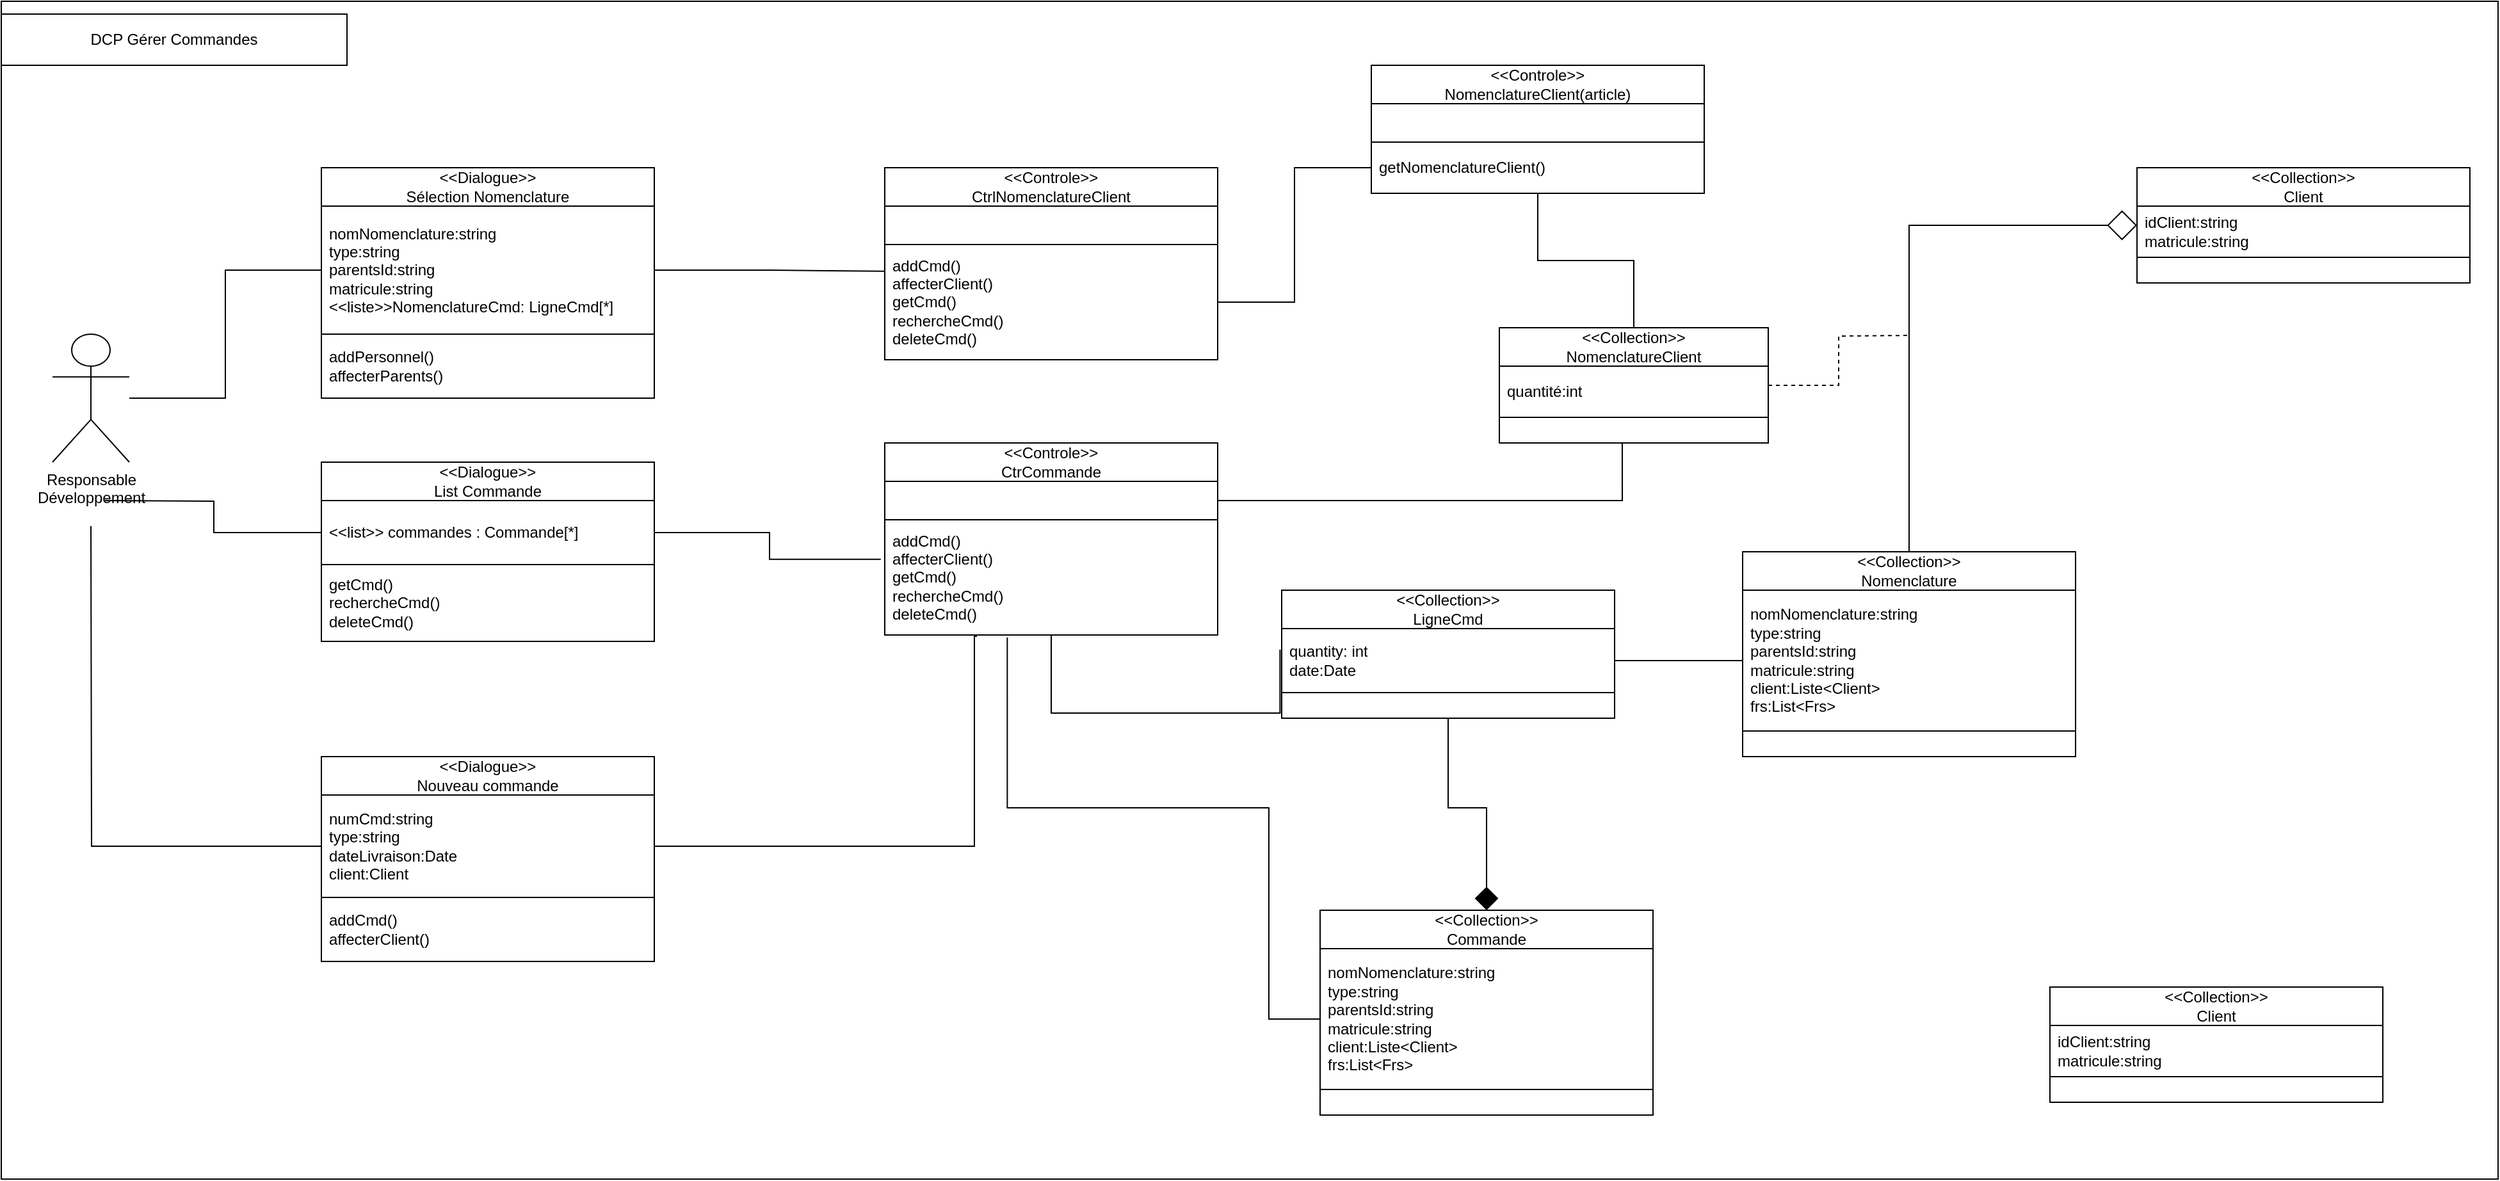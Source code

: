 <mxfile version="21.3.7" type="gitlab">
  <diagram name="Page-1" id="AcUbQvHw5QFJXDGcqYBx">
    <mxGraphModel dx="1983" dy="1119" grid="1" gridSize="10" guides="1" tooltips="1" connect="1" arrows="1" fold="1" page="1" pageScale="1" pageWidth="827" pageHeight="1169" math="0" shadow="0">
      <root>
        <mxCell id="0" />
        <mxCell id="1" parent="0" />
        <mxCell id="ppdD3s4YUbJsHrjWM72H-1" value="" style="rounded=0;whiteSpace=wrap;html=1;strokeColor=default;strokeWidth=1;" vertex="1" parent="1">
          <mxGeometry x="140" y="152.02" width="1360" height="567.98" as="geometry" />
        </mxCell>
        <mxCell id="ppdD3s4YUbJsHrjWM72H-2" style="edgeStyle=orthogonalEdgeStyle;rounded=0;orthogonalLoop=1;jettySize=auto;html=1;entryX=0;entryY=0.5;entryDx=0;entryDy=0;endArrow=none;endFill=0;" edge="1" parent="1" source="ppdD3s4YUbJsHrjWM72H-3" target="ppdD3s4YUbJsHrjWM72H-6">
          <mxGeometry relative="1" as="geometry" />
        </mxCell>
        <mxCell id="ppdD3s4YUbJsHrjWM72H-3" value="Responsable RH" style="shape=umlActor;verticalLabelPosition=bottom;verticalAlign=top;html=1;outlineConnect=0;" vertex="1" parent="1">
          <mxGeometry x="180" y="400" width="60" height="100" as="geometry" />
        </mxCell>
        <mxCell id="ppdD3s4YUbJsHrjWM72H-4" value="DCP Gérer personnel" style="rounded=0;whiteSpace=wrap;html=1;" vertex="1" parent="1">
          <mxGeometry x="140" y="152.02" width="270" height="40" as="geometry" />
        </mxCell>
        <mxCell id="ppdD3s4YUbJsHrjWM72H-5" value="&amp;lt;&amp;lt;Dialogue&amp;gt;&amp;gt;&lt;br&gt;Nouveau personnel" style="swimlane;fontStyle=0;childLayout=stackLayout;horizontal=1;startSize=30;horizontalStack=0;resizeParent=1;resizeParentMax=0;resizeLast=0;collapsible=1;marginBottom=0;whiteSpace=wrap;html=1;strokeColor=default;" vertex="1" parent="1">
          <mxGeometry x="390" y="270" width="260" height="180" as="geometry" />
        </mxCell>
        <mxCell id="ppdD3s4YUbJsHrjWM72H-6" value="nomPrenom:string&lt;br&gt;adresse:string&lt;br&gt;rib:string&lt;br&gt;poste:string&lt;br&gt;poste:string&lt;br&gt;matricule:string" style="text;strokeColor=none;fillColor=none;align=left;verticalAlign=middle;spacingLeft=4;spacingRight=4;overflow=hidden;points=[[0,0.5],[1,0.5]];portConstraint=eastwest;rotatable=0;whiteSpace=wrap;html=1;" vertex="1" parent="ppdD3s4YUbJsHrjWM72H-5">
          <mxGeometry y="30" width="260" height="100" as="geometry" />
        </mxCell>
        <mxCell id="ppdD3s4YUbJsHrjWM72H-7" value="Item 3" style="text;strokeColor=default;fillColor=none;align=left;verticalAlign=middle;spacingLeft=4;spacingRight=4;overflow=hidden;points=[[0,0.5],[1,0.5]];portConstraint=eastwest;rotatable=0;whiteSpace=wrap;html=1;" vertex="1" parent="ppdD3s4YUbJsHrjWM72H-5">
          <mxGeometry y="130" width="260" height="50" as="geometry" />
        </mxCell>
        <mxCell id="ppdD3s4YUbJsHrjWM72H-8" value="&amp;lt;&amp;lt;Dialogue&amp;gt;&amp;gt;&lt;br&gt;Liste personnel" style="swimlane;fontStyle=0;childLayout=stackLayout;horizontal=1;startSize=30;horizontalStack=0;resizeParent=1;resizeParentMax=0;resizeLast=0;collapsible=1;marginBottom=0;whiteSpace=wrap;html=1;strokeColor=default;" vertex="1" parent="1">
          <mxGeometry x="390" y="510" width="260" height="160" as="geometry" />
        </mxCell>
        <mxCell id="ppdD3s4YUbJsHrjWM72H-9" value="&amp;lt;&amp;lt;list&amp;gt;&amp;gt; personnels : Personnel[*]" style="text;strokeColor=none;fillColor=none;align=left;verticalAlign=middle;spacingLeft=4;spacingRight=4;overflow=hidden;points=[[0,0.5],[1,0.5]];portConstraint=eastwest;rotatable=0;whiteSpace=wrap;html=1;" vertex="1" parent="ppdD3s4YUbJsHrjWM72H-8">
          <mxGeometry y="30" width="260" height="50" as="geometry" />
        </mxCell>
        <mxCell id="ppdD3s4YUbJsHrjWM72H-10" value="getPersonnels()&lt;br&gt;recherchePersonnel()&lt;br&gt;updatePersonnel()&lt;br&gt;deletePersonnel()" style="text;strokeColor=default;fillColor=none;align=left;verticalAlign=middle;spacingLeft=4;spacingRight=4;overflow=hidden;points=[[0,0.5],[1,0.5]];portConstraint=eastwest;rotatable=0;whiteSpace=wrap;html=1;" vertex="1" parent="ppdD3s4YUbJsHrjWM72H-8">
          <mxGeometry y="80" width="260" height="80" as="geometry" />
        </mxCell>
        <mxCell id="ppdD3s4YUbJsHrjWM72H-11" value="&amp;lt;&amp;lt;Controle&amp;gt;&amp;gt;&lt;br&gt;CtrPersonnel" style="swimlane;fontStyle=0;childLayout=stackLayout;horizontal=1;startSize=30;horizontalStack=0;resizeParent=1;resizeParentMax=0;resizeLast=0;collapsible=1;marginBottom=0;whiteSpace=wrap;html=1;strokeColor=default;" vertex="1" parent="1">
          <mxGeometry x="810" y="340" width="260" height="150" as="geometry" />
        </mxCell>
        <mxCell id="ppdD3s4YUbJsHrjWM72H-12" value="&amp;nbsp;" style="text;strokeColor=none;fillColor=none;align=left;verticalAlign=middle;spacingLeft=4;spacingRight=4;overflow=hidden;points=[[0,0.5],[1,0.5]];portConstraint=eastwest;rotatable=0;whiteSpace=wrap;html=1;" vertex="1" parent="ppdD3s4YUbJsHrjWM72H-11">
          <mxGeometry y="30" width="260" height="30" as="geometry" />
        </mxCell>
        <mxCell id="ppdD3s4YUbJsHrjWM72H-13" value="getAll()&lt;br&gt;getPersonnelById()&lt;br&gt;createPersonnel()&lt;br&gt;updatePersonnel()&lt;br&gt;deletePersonnel()" style="text;strokeColor=default;fillColor=none;align=left;verticalAlign=middle;spacingLeft=4;spacingRight=4;overflow=hidden;points=[[0,0.5],[1,0.5]];portConstraint=eastwest;rotatable=0;whiteSpace=wrap;html=1;" vertex="1" parent="ppdD3s4YUbJsHrjWM72H-11">
          <mxGeometry y="60" width="260" height="90" as="geometry" />
        </mxCell>
        <mxCell id="ppdD3s4YUbJsHrjWM72H-14" value="&amp;lt;&amp;lt;Entité&amp;gt;&amp;gt;&lt;br&gt;Personnel" style="swimlane;fontStyle=0;childLayout=stackLayout;horizontal=1;startSize=30;horizontalStack=0;resizeParent=1;resizeParentMax=0;resizeLast=0;collapsible=1;marginBottom=0;whiteSpace=wrap;html=1;strokeColor=default;" vertex="1" parent="1">
          <mxGeometry x="1180" y="300" width="260" height="160" as="geometry" />
        </mxCell>
        <mxCell id="ppdD3s4YUbJsHrjWM72H-15" value="nomPrenom:string&lt;br style=&quot;border-color: var(--border-color);&quot;&gt;adresse:string&lt;br style=&quot;border-color: var(--border-color);&quot;&gt;rib:string&lt;br style=&quot;border-color: var(--border-color);&quot;&gt;poste:string&lt;br style=&quot;border-color: var(--border-color);&quot;&gt;poste:string&lt;br style=&quot;border-color: var(--border-color);&quot;&gt;matricule:string" style="text;strokeColor=none;fillColor=none;align=left;verticalAlign=middle;spacingLeft=4;spacingRight=4;overflow=hidden;points=[[0,0.5],[1,0.5]];portConstraint=eastwest;rotatable=0;whiteSpace=wrap;html=1;" vertex="1" parent="ppdD3s4YUbJsHrjWM72H-14">
          <mxGeometry y="30" width="260" height="110" as="geometry" />
        </mxCell>
        <mxCell id="ppdD3s4YUbJsHrjWM72H-16" value="&amp;nbsp;" style="text;strokeColor=default;fillColor=none;align=left;verticalAlign=middle;spacingLeft=4;spacingRight=4;overflow=hidden;points=[[0,0.5],[1,0.5]];portConstraint=eastwest;rotatable=0;whiteSpace=wrap;html=1;" vertex="1" parent="ppdD3s4YUbJsHrjWM72H-14">
          <mxGeometry y="140" width="260" height="20" as="geometry" />
        </mxCell>
        <mxCell id="ppdD3s4YUbJsHrjWM72H-17" style="edgeStyle=orthogonalEdgeStyle;rounded=0;orthogonalLoop=1;jettySize=auto;html=1;endArrow=none;endFill=0;" edge="1" parent="1" target="ppdD3s4YUbJsHrjWM72H-9">
          <mxGeometry relative="1" as="geometry">
            <mxPoint x="220" y="520" as="sourcePoint" />
            <mxPoint x="400" y="345" as="targetPoint" />
          </mxGeometry>
        </mxCell>
        <mxCell id="ppdD3s4YUbJsHrjWM72H-18" style="edgeStyle=orthogonalEdgeStyle;rounded=0;orthogonalLoop=1;jettySize=auto;html=1;endArrow=none;endFill=0;" edge="1" parent="1" source="ppdD3s4YUbJsHrjWM72H-6" target="ppdD3s4YUbJsHrjWM72H-12">
          <mxGeometry relative="1" as="geometry" />
        </mxCell>
        <mxCell id="ppdD3s4YUbJsHrjWM72H-19" style="edgeStyle=orthogonalEdgeStyle;rounded=0;orthogonalLoop=1;jettySize=auto;html=1;endArrow=none;endFill=0;" edge="1" parent="1" source="ppdD3s4YUbJsHrjWM72H-12" target="ppdD3s4YUbJsHrjWM72H-15">
          <mxGeometry relative="1" as="geometry" />
        </mxCell>
        <mxCell id="ppdD3s4YUbJsHrjWM72H-20" style="edgeStyle=orthogonalEdgeStyle;rounded=0;orthogonalLoop=1;jettySize=auto;html=1;exitX=1;exitY=0.5;exitDx=0;exitDy=0;entryX=0.499;entryY=1.003;entryDx=0;entryDy=0;entryPerimeter=0;endArrow=none;endFill=0;" edge="1" parent="1" source="ppdD3s4YUbJsHrjWM72H-9" target="ppdD3s4YUbJsHrjWM72H-13">
          <mxGeometry relative="1" as="geometry" />
        </mxCell>
        <mxCell id="ppdD3s4YUbJsHrjWM72H-21" value="" style="rounded=0;whiteSpace=wrap;html=1;strokeColor=default;strokeWidth=1;" vertex="1" parent="1">
          <mxGeometry x="140" y="152.02" width="1360" height="567.98" as="geometry" />
        </mxCell>
        <mxCell id="ppdD3s4YUbJsHrjWM72H-22" style="edgeStyle=orthogonalEdgeStyle;rounded=0;orthogonalLoop=1;jettySize=auto;html=1;entryX=0;entryY=0.5;entryDx=0;entryDy=0;endArrow=none;endFill=0;" edge="1" parent="1" source="ppdD3s4YUbJsHrjWM72H-23" target="ppdD3s4YUbJsHrjWM72H-26">
          <mxGeometry relative="1" as="geometry" />
        </mxCell>
        <mxCell id="ppdD3s4YUbJsHrjWM72H-23" value="Responsable RH" style="shape=umlActor;verticalLabelPosition=bottom;verticalAlign=top;html=1;outlineConnect=0;" vertex="1" parent="1">
          <mxGeometry x="180" y="400" width="60" height="100" as="geometry" />
        </mxCell>
        <mxCell id="ppdD3s4YUbJsHrjWM72H-24" value="DCP Gérer personnel" style="rounded=0;whiteSpace=wrap;html=1;" vertex="1" parent="1">
          <mxGeometry x="140" y="152.02" width="270" height="40" as="geometry" />
        </mxCell>
        <mxCell id="ppdD3s4YUbJsHrjWM72H-25" value="&amp;lt;&amp;lt;Dialogue&amp;gt;&amp;gt;&lt;br&gt;Nouveau personnel" style="swimlane;fontStyle=0;childLayout=stackLayout;horizontal=1;startSize=30;horizontalStack=0;resizeParent=1;resizeParentMax=0;resizeLast=0;collapsible=1;marginBottom=0;whiteSpace=wrap;html=1;strokeColor=default;" vertex="1" parent="1">
          <mxGeometry x="390" y="270" width="260" height="180" as="geometry" />
        </mxCell>
        <mxCell id="ppdD3s4YUbJsHrjWM72H-26" value="nomPrenom:string&lt;br&gt;adresse:string&lt;br&gt;rib:string&lt;br&gt;poste:string&lt;br&gt;poste:string&lt;br&gt;matricule:string" style="text;strokeColor=none;fillColor=none;align=left;verticalAlign=middle;spacingLeft=4;spacingRight=4;overflow=hidden;points=[[0,0.5],[1,0.5]];portConstraint=eastwest;rotatable=0;whiteSpace=wrap;html=1;" vertex="1" parent="ppdD3s4YUbJsHrjWM72H-25">
          <mxGeometry y="30" width="260" height="100" as="geometry" />
        </mxCell>
        <mxCell id="ppdD3s4YUbJsHrjWM72H-27" value="Item 3" style="text;strokeColor=default;fillColor=none;align=left;verticalAlign=middle;spacingLeft=4;spacingRight=4;overflow=hidden;points=[[0,0.5],[1,0.5]];portConstraint=eastwest;rotatable=0;whiteSpace=wrap;html=1;" vertex="1" parent="ppdD3s4YUbJsHrjWM72H-25">
          <mxGeometry y="130" width="260" height="50" as="geometry" />
        </mxCell>
        <mxCell id="ppdD3s4YUbJsHrjWM72H-28" value="&amp;lt;&amp;lt;Dialogue&amp;gt;&amp;gt;&lt;br&gt;Liste personnel" style="swimlane;fontStyle=0;childLayout=stackLayout;horizontal=1;startSize=30;horizontalStack=0;resizeParent=1;resizeParentMax=0;resizeLast=0;collapsible=1;marginBottom=0;whiteSpace=wrap;html=1;strokeColor=default;" vertex="1" parent="1">
          <mxGeometry x="390" y="510" width="260" height="160" as="geometry" />
        </mxCell>
        <mxCell id="ppdD3s4YUbJsHrjWM72H-29" value="&amp;lt;&amp;lt;list&amp;gt;&amp;gt; personnels : Personnel[*]" style="text;strokeColor=none;fillColor=none;align=left;verticalAlign=middle;spacingLeft=4;spacingRight=4;overflow=hidden;points=[[0,0.5],[1,0.5]];portConstraint=eastwest;rotatable=0;whiteSpace=wrap;html=1;" vertex="1" parent="ppdD3s4YUbJsHrjWM72H-28">
          <mxGeometry y="30" width="260" height="50" as="geometry" />
        </mxCell>
        <mxCell id="ppdD3s4YUbJsHrjWM72H-30" value="getPersonnels()&lt;br&gt;recherchePersonnel()&lt;br&gt;updatePersonnel()&lt;br&gt;deletePersonnel()" style="text;strokeColor=default;fillColor=none;align=left;verticalAlign=middle;spacingLeft=4;spacingRight=4;overflow=hidden;points=[[0,0.5],[1,0.5]];portConstraint=eastwest;rotatable=0;whiteSpace=wrap;html=1;" vertex="1" parent="ppdD3s4YUbJsHrjWM72H-28">
          <mxGeometry y="80" width="260" height="80" as="geometry" />
        </mxCell>
        <mxCell id="ppdD3s4YUbJsHrjWM72H-31" value="&amp;lt;&amp;lt;Controle&amp;gt;&amp;gt;&lt;br&gt;CtrPersonnel" style="swimlane;fontStyle=0;childLayout=stackLayout;horizontal=1;startSize=30;horizontalStack=0;resizeParent=1;resizeParentMax=0;resizeLast=0;collapsible=1;marginBottom=0;whiteSpace=wrap;html=1;strokeColor=default;" vertex="1" parent="1">
          <mxGeometry x="810" y="340" width="260" height="150" as="geometry" />
        </mxCell>
        <mxCell id="ppdD3s4YUbJsHrjWM72H-32" value="&amp;nbsp;" style="text;strokeColor=none;fillColor=none;align=left;verticalAlign=middle;spacingLeft=4;spacingRight=4;overflow=hidden;points=[[0,0.5],[1,0.5]];portConstraint=eastwest;rotatable=0;whiteSpace=wrap;html=1;" vertex="1" parent="ppdD3s4YUbJsHrjWM72H-31">
          <mxGeometry y="30" width="260" height="30" as="geometry" />
        </mxCell>
        <mxCell id="ppdD3s4YUbJsHrjWM72H-33" value="getAll()&lt;br&gt;getPersonnelById()&lt;br&gt;createPersonnel()&lt;br&gt;updatePersonnel()&lt;br&gt;deletePersonnel()" style="text;strokeColor=default;fillColor=none;align=left;verticalAlign=middle;spacingLeft=4;spacingRight=4;overflow=hidden;points=[[0,0.5],[1,0.5]];portConstraint=eastwest;rotatable=0;whiteSpace=wrap;html=1;" vertex="1" parent="ppdD3s4YUbJsHrjWM72H-31">
          <mxGeometry y="60" width="260" height="90" as="geometry" />
        </mxCell>
        <mxCell id="ppdD3s4YUbJsHrjWM72H-34" value="&amp;lt;&amp;lt;Collection&amp;gt;&amp;gt;&lt;br&gt;Personnel" style="swimlane;fontStyle=0;childLayout=stackLayout;horizontal=1;startSize=30;horizontalStack=0;resizeParent=1;resizeParentMax=0;resizeLast=0;collapsible=1;marginBottom=0;whiteSpace=wrap;html=1;strokeColor=default;" vertex="1" parent="1">
          <mxGeometry x="1180" y="300" width="260" height="160" as="geometry" />
        </mxCell>
        <mxCell id="ppdD3s4YUbJsHrjWM72H-35" value="nomPrenom:string&lt;br style=&quot;border-color: var(--border-color);&quot;&gt;adresse:string&lt;br style=&quot;border-color: var(--border-color);&quot;&gt;rib:string&lt;br style=&quot;border-color: var(--border-color);&quot;&gt;poste:string&lt;br style=&quot;border-color: var(--border-color);&quot;&gt;poste:string&lt;br style=&quot;border-color: var(--border-color);&quot;&gt;matricule:string" style="text;strokeColor=none;fillColor=none;align=left;verticalAlign=middle;spacingLeft=4;spacingRight=4;overflow=hidden;points=[[0,0.5],[1,0.5]];portConstraint=eastwest;rotatable=0;whiteSpace=wrap;html=1;" vertex="1" parent="ppdD3s4YUbJsHrjWM72H-34">
          <mxGeometry y="30" width="260" height="110" as="geometry" />
        </mxCell>
        <mxCell id="ppdD3s4YUbJsHrjWM72H-36" value="&amp;nbsp;" style="text;strokeColor=default;fillColor=none;align=left;verticalAlign=middle;spacingLeft=4;spacingRight=4;overflow=hidden;points=[[0,0.5],[1,0.5]];portConstraint=eastwest;rotatable=0;whiteSpace=wrap;html=1;" vertex="1" parent="ppdD3s4YUbJsHrjWM72H-34">
          <mxGeometry y="140" width="260" height="20" as="geometry" />
        </mxCell>
        <mxCell id="ppdD3s4YUbJsHrjWM72H-37" style="edgeStyle=orthogonalEdgeStyle;rounded=0;orthogonalLoop=1;jettySize=auto;html=1;endArrow=none;endFill=0;" edge="1" parent="1" target="ppdD3s4YUbJsHrjWM72H-29">
          <mxGeometry relative="1" as="geometry">
            <mxPoint x="220" y="520" as="sourcePoint" />
            <mxPoint x="400" y="345" as="targetPoint" />
          </mxGeometry>
        </mxCell>
        <mxCell id="ppdD3s4YUbJsHrjWM72H-38" style="edgeStyle=orthogonalEdgeStyle;rounded=0;orthogonalLoop=1;jettySize=auto;html=1;endArrow=none;endFill=0;" edge="1" parent="1" source="ppdD3s4YUbJsHrjWM72H-26" target="ppdD3s4YUbJsHrjWM72H-32">
          <mxGeometry relative="1" as="geometry" />
        </mxCell>
        <mxCell id="ppdD3s4YUbJsHrjWM72H-39" style="edgeStyle=orthogonalEdgeStyle;rounded=0;orthogonalLoop=1;jettySize=auto;html=1;endArrow=none;endFill=0;" edge="1" parent="1" source="ppdD3s4YUbJsHrjWM72H-32" target="ppdD3s4YUbJsHrjWM72H-35">
          <mxGeometry relative="1" as="geometry" />
        </mxCell>
        <mxCell id="ppdD3s4YUbJsHrjWM72H-40" style="edgeStyle=orthogonalEdgeStyle;rounded=0;orthogonalLoop=1;jettySize=auto;html=1;exitX=1;exitY=0.5;exitDx=0;exitDy=0;entryX=0.499;entryY=1.003;entryDx=0;entryDy=0;entryPerimeter=0;endArrow=none;endFill=0;" edge="1" parent="1" source="ppdD3s4YUbJsHrjWM72H-29" target="ppdD3s4YUbJsHrjWM72H-33">
          <mxGeometry relative="1" as="geometry" />
        </mxCell>
        <mxCell id="ppdD3s4YUbJsHrjWM72H-41" value="" style="rounded=0;whiteSpace=wrap;html=1;strokeColor=default;strokeWidth=1;" vertex="1" parent="1">
          <mxGeometry x="140" y="150" width="1360" height="820" as="geometry" />
        </mxCell>
        <mxCell id="ppdD3s4YUbJsHrjWM72H-42" style="edgeStyle=orthogonalEdgeStyle;rounded=0;orthogonalLoop=1;jettySize=auto;html=1;entryX=0;entryY=0.5;entryDx=0;entryDy=0;endArrow=none;endFill=0;" edge="1" parent="1" source="ppdD3s4YUbJsHrjWM72H-44" target="ppdD3s4YUbJsHrjWM72H-47">
          <mxGeometry relative="1" as="geometry" />
        </mxCell>
        <mxCell id="ppdD3s4YUbJsHrjWM72H-43" style="edgeStyle=orthogonalEdgeStyle;rounded=0;orthogonalLoop=1;jettySize=auto;html=1;endArrow=none;endFill=0;" edge="1" parent="1" target="ppdD3s4YUbJsHrjWM72H-63">
          <mxGeometry relative="1" as="geometry">
            <mxPoint x="210" y="550" as="sourcePoint" />
          </mxGeometry>
        </mxCell>
        <mxCell id="ppdD3s4YUbJsHrjWM72H-44" value="Responsable RH" style="shape=umlActor;verticalLabelPosition=bottom;verticalAlign=top;html=1;outlineConnect=0;" vertex="1" parent="1">
          <mxGeometry x="180" y="400" width="60" height="100" as="geometry" />
        </mxCell>
        <mxCell id="ppdD3s4YUbJsHrjWM72H-45" value="DCP Gérer personnel" style="rounded=0;whiteSpace=wrap;html=1;" vertex="1" parent="1">
          <mxGeometry x="140" y="150.0" width="270" height="40" as="geometry" />
        </mxCell>
        <mxCell id="ppdD3s4YUbJsHrjWM72H-46" value="&amp;lt;&amp;lt;Dialogue&amp;gt;&amp;gt;&lt;br&gt;Nouveau Personnel" style="swimlane;fontStyle=0;childLayout=stackLayout;horizontal=1;startSize=30;horizontalStack=0;resizeParent=1;resizeParentMax=0;resizeLast=0;collapsible=1;marginBottom=0;whiteSpace=wrap;html=1;strokeColor=default;" vertex="1" parent="1">
          <mxGeometry x="390" y="270" width="260" height="180" as="geometry" />
        </mxCell>
        <mxCell id="ppdD3s4YUbJsHrjWM72H-47" value="nomPrenom:string&lt;br&gt;adresse:string&lt;br&gt;rib:string&lt;br&gt;poste:string&lt;br&gt;poste:string&lt;br&gt;matricule:string" style="text;strokeColor=none;fillColor=none;align=left;verticalAlign=middle;spacingLeft=4;spacingRight=4;overflow=hidden;points=[[0,0.5],[1,0.5]];portConstraint=eastwest;rotatable=0;whiteSpace=wrap;html=1;" vertex="1" parent="ppdD3s4YUbJsHrjWM72H-46">
          <mxGeometry y="30" width="260" height="100" as="geometry" />
        </mxCell>
        <mxCell id="ppdD3s4YUbJsHrjWM72H-48" value="addPersonnel()" style="text;strokeColor=default;fillColor=none;align=left;verticalAlign=middle;spacingLeft=4;spacingRight=4;overflow=hidden;points=[[0,0.5],[1,0.5]];portConstraint=eastwest;rotatable=0;whiteSpace=wrap;html=1;" vertex="1" parent="ppdD3s4YUbJsHrjWM72H-46">
          <mxGeometry y="130" width="260" height="50" as="geometry" />
        </mxCell>
        <mxCell id="ppdD3s4YUbJsHrjWM72H-49" value="&amp;lt;&amp;lt;Dialogue&amp;gt;&amp;gt;&lt;br&gt;Liste personnel en veille" style="swimlane;fontStyle=0;childLayout=stackLayout;horizontal=1;startSize=30;horizontalStack=0;resizeParent=1;resizeParentMax=0;resizeLast=0;collapsible=1;marginBottom=0;whiteSpace=wrap;html=1;strokeColor=default;" vertex="1" parent="1">
          <mxGeometry x="390" y="510" width="260" height="140" as="geometry" />
        </mxCell>
        <mxCell id="ppdD3s4YUbJsHrjWM72H-50" value="&amp;lt;&amp;lt;list&amp;gt;&amp;gt; personnels : Personnel[*]" style="text;strokeColor=none;fillColor=none;align=left;verticalAlign=middle;spacingLeft=4;spacingRight=4;overflow=hidden;points=[[0,0.5],[1,0.5]];portConstraint=eastwest;rotatable=0;whiteSpace=wrap;html=1;" vertex="1" parent="ppdD3s4YUbJsHrjWM72H-49">
          <mxGeometry y="30" width="260" height="50" as="geometry" />
        </mxCell>
        <mxCell id="ppdD3s4YUbJsHrjWM72H-51" value="getPersonnels()&lt;br&gt;recherchePersonnel()&lt;br&gt;deletePersonnel()" style="text;strokeColor=default;fillColor=none;align=left;verticalAlign=middle;spacingLeft=4;spacingRight=4;overflow=hidden;points=[[0,0.5],[1,0.5]];portConstraint=eastwest;rotatable=0;whiteSpace=wrap;html=1;" vertex="1" parent="ppdD3s4YUbJsHrjWM72H-49">
          <mxGeometry y="80" width="260" height="60" as="geometry" />
        </mxCell>
        <mxCell id="ppdD3s4YUbJsHrjWM72H-52" value="&amp;lt;&amp;lt;Controle&amp;gt;&amp;gt;&lt;br&gt;CtrPersonnel" style="swimlane;fontStyle=0;childLayout=stackLayout;horizontal=1;startSize=30;horizontalStack=0;resizeParent=1;resizeParentMax=0;resizeLast=0;collapsible=1;marginBottom=0;whiteSpace=wrap;html=1;strokeColor=default;" vertex="1" parent="1">
          <mxGeometry x="810" y="340" width="260" height="150" as="geometry" />
        </mxCell>
        <mxCell id="ppdD3s4YUbJsHrjWM72H-53" value="&amp;nbsp;" style="text;strokeColor=none;fillColor=none;align=left;verticalAlign=middle;spacingLeft=4;spacingRight=4;overflow=hidden;points=[[0,0.5],[1,0.5]];portConstraint=eastwest;rotatable=0;whiteSpace=wrap;html=1;" vertex="1" parent="ppdD3s4YUbJsHrjWM72H-52">
          <mxGeometry y="30" width="260" height="30" as="geometry" />
        </mxCell>
        <mxCell id="ppdD3s4YUbJsHrjWM72H-54" value="getAll()&lt;br&gt;getPersonnelById()&lt;br&gt;createPersonnel()&lt;br&gt;updatePersonnel()&lt;br&gt;deletePersonnel()" style="text;strokeColor=default;fillColor=none;align=left;verticalAlign=middle;spacingLeft=4;spacingRight=4;overflow=hidden;points=[[0,0.5],[1,0.5]];portConstraint=eastwest;rotatable=0;whiteSpace=wrap;html=1;" vertex="1" parent="ppdD3s4YUbJsHrjWM72H-52">
          <mxGeometry y="60" width="260" height="90" as="geometry" />
        </mxCell>
        <mxCell id="ppdD3s4YUbJsHrjWM72H-55" value="&amp;lt;&amp;lt;Collection&amp;gt;&amp;gt;&lt;br&gt;Personnel" style="swimlane;fontStyle=0;childLayout=stackLayout;horizontal=1;startSize=30;horizontalStack=0;resizeParent=1;resizeParentMax=0;resizeLast=0;collapsible=1;marginBottom=0;whiteSpace=wrap;html=1;strokeColor=default;" vertex="1" parent="1">
          <mxGeometry x="1180" y="300" width="260" height="160" as="geometry" />
        </mxCell>
        <mxCell id="ppdD3s4YUbJsHrjWM72H-56" value="nomPrenom:string&lt;br style=&quot;border-color: var(--border-color);&quot;&gt;adresse:string&lt;br style=&quot;border-color: var(--border-color);&quot;&gt;rib:string&lt;br style=&quot;border-color: var(--border-color);&quot;&gt;poste:string&lt;br style=&quot;border-color: var(--border-color);&quot;&gt;poste:string&lt;br style=&quot;border-color: var(--border-color);&quot;&gt;matricule:string" style="text;strokeColor=none;fillColor=none;align=left;verticalAlign=middle;spacingLeft=4;spacingRight=4;overflow=hidden;points=[[0,0.5],[1,0.5]];portConstraint=eastwest;rotatable=0;whiteSpace=wrap;html=1;" vertex="1" parent="ppdD3s4YUbJsHrjWM72H-55">
          <mxGeometry y="30" width="260" height="110" as="geometry" />
        </mxCell>
        <mxCell id="ppdD3s4YUbJsHrjWM72H-57" value="&amp;nbsp;" style="text;strokeColor=default;fillColor=none;align=left;verticalAlign=middle;spacingLeft=4;spacingRight=4;overflow=hidden;points=[[0,0.5],[1,0.5]];portConstraint=eastwest;rotatable=0;whiteSpace=wrap;html=1;" vertex="1" parent="ppdD3s4YUbJsHrjWM72H-55">
          <mxGeometry y="140" width="260" height="20" as="geometry" />
        </mxCell>
        <mxCell id="ppdD3s4YUbJsHrjWM72H-58" style="edgeStyle=orthogonalEdgeStyle;rounded=0;orthogonalLoop=1;jettySize=auto;html=1;endArrow=none;endFill=0;" edge="1" parent="1" target="ppdD3s4YUbJsHrjWM72H-50">
          <mxGeometry relative="1" as="geometry">
            <mxPoint x="221" y="530" as="sourcePoint" />
            <mxPoint x="400" y="345" as="targetPoint" />
          </mxGeometry>
        </mxCell>
        <mxCell id="ppdD3s4YUbJsHrjWM72H-59" style="edgeStyle=orthogonalEdgeStyle;rounded=0;orthogonalLoop=1;jettySize=auto;html=1;endArrow=none;endFill=0;" edge="1" parent="1" source="ppdD3s4YUbJsHrjWM72H-47" target="ppdD3s4YUbJsHrjWM72H-53">
          <mxGeometry relative="1" as="geometry" />
        </mxCell>
        <mxCell id="ppdD3s4YUbJsHrjWM72H-60" style="edgeStyle=orthogonalEdgeStyle;rounded=0;orthogonalLoop=1;jettySize=auto;html=1;endArrow=none;endFill=0;" edge="1" parent="1" source="ppdD3s4YUbJsHrjWM72H-53" target="ppdD3s4YUbJsHrjWM72H-56">
          <mxGeometry relative="1" as="geometry" />
        </mxCell>
        <mxCell id="ppdD3s4YUbJsHrjWM72H-61" style="edgeStyle=orthogonalEdgeStyle;rounded=0;orthogonalLoop=1;jettySize=auto;html=1;exitX=1;exitY=0.5;exitDx=0;exitDy=0;entryX=0.499;entryY=1.003;entryDx=0;entryDy=0;entryPerimeter=0;endArrow=none;endFill=0;" edge="1" parent="1" source="ppdD3s4YUbJsHrjWM72H-50" target="ppdD3s4YUbJsHrjWM72H-54">
          <mxGeometry relative="1" as="geometry" />
        </mxCell>
        <mxCell id="ppdD3s4YUbJsHrjWM72H-62" value="&amp;lt;&amp;lt;Dialogue&amp;gt;&amp;gt;&lt;br&gt;List Personnel" style="swimlane;fontStyle=0;childLayout=stackLayout;horizontal=1;startSize=30;horizontalStack=0;resizeParent=1;resizeParentMax=0;resizeLast=0;collapsible=1;marginBottom=0;whiteSpace=wrap;html=1;strokeColor=default;" vertex="1" parent="1">
          <mxGeometry x="390" y="740" width="260" height="190" as="geometry" />
        </mxCell>
        <mxCell id="ppdD3s4YUbJsHrjWM72H-63" value="nomPrenom:string&lt;br&gt;adresse:string&lt;br&gt;rib:string&lt;br&gt;poste:string&lt;br&gt;poste:string&lt;br&gt;matricule:string" style="text;strokeColor=none;fillColor=none;align=left;verticalAlign=middle;spacingLeft=4;spacingRight=4;overflow=hidden;points=[[0,0.5],[1,0.5]];portConstraint=eastwest;rotatable=0;whiteSpace=wrap;html=1;" vertex="1" parent="ppdD3s4YUbJsHrjWM72H-62">
          <mxGeometry y="30" width="260" height="100" as="geometry" />
        </mxCell>
        <mxCell id="ppdD3s4YUbJsHrjWM72H-64" value="getPersonnels()&lt;br style=&quot;border-color: var(--border-color);&quot;&gt;recherchePersonnel()&lt;br style=&quot;border-color: var(--border-color);&quot;&gt;updatePersonnel()&lt;br style=&quot;border-color: var(--border-color);&quot;&gt;deletePersonnel()" style="text;strokeColor=default;fillColor=none;align=left;verticalAlign=middle;spacingLeft=4;spacingRight=4;overflow=hidden;points=[[0,0.5],[1,0.5]];portConstraint=eastwest;rotatable=0;whiteSpace=wrap;html=1;" vertex="1" parent="ppdD3s4YUbJsHrjWM72H-62">
          <mxGeometry y="130" width="260" height="60" as="geometry" />
        </mxCell>
        <mxCell id="ppdD3s4YUbJsHrjWM72H-65" style="edgeStyle=orthogonalEdgeStyle;rounded=0;orthogonalLoop=1;jettySize=auto;html=1;entryX=0.804;entryY=1.011;entryDx=0;entryDy=0;entryPerimeter=0;endArrow=none;endFill=0;" edge="1" parent="1" source="ppdD3s4YUbJsHrjWM72H-63" target="ppdD3s4YUbJsHrjWM72H-54">
          <mxGeometry relative="1" as="geometry" />
        </mxCell>
        <mxCell id="ppdD3s4YUbJsHrjWM72H-66" value="" style="rounded=0;whiteSpace=wrap;html=1;strokeColor=default;strokeWidth=1;" vertex="1" parent="1">
          <mxGeometry x="140" y="152.02" width="1360" height="567.98" as="geometry" />
        </mxCell>
        <mxCell id="ppdD3s4YUbJsHrjWM72H-67" style="edgeStyle=orthogonalEdgeStyle;rounded=0;orthogonalLoop=1;jettySize=auto;html=1;entryX=0;entryY=0.5;entryDx=0;entryDy=0;endArrow=none;endFill=0;" edge="1" parent="1" source="ppdD3s4YUbJsHrjWM72H-68" target="ppdD3s4YUbJsHrjWM72H-71">
          <mxGeometry relative="1" as="geometry" />
        </mxCell>
        <mxCell id="ppdD3s4YUbJsHrjWM72H-68" value="Responsable RH" style="shape=umlActor;verticalLabelPosition=bottom;verticalAlign=top;html=1;outlineConnect=0;" vertex="1" parent="1">
          <mxGeometry x="180" y="400" width="60" height="100" as="geometry" />
        </mxCell>
        <mxCell id="ppdD3s4YUbJsHrjWM72H-69" value="DCP Gérer personnel" style="rounded=0;whiteSpace=wrap;html=1;" vertex="1" parent="1">
          <mxGeometry x="140" y="152.02" width="270" height="40" as="geometry" />
        </mxCell>
        <mxCell id="ppdD3s4YUbJsHrjWM72H-70" value="&amp;lt;&amp;lt;Dialogue&amp;gt;&amp;gt;&lt;br&gt;Nouveau personnel" style="swimlane;fontStyle=0;childLayout=stackLayout;horizontal=1;startSize=30;horizontalStack=0;resizeParent=1;resizeParentMax=0;resizeLast=0;collapsible=1;marginBottom=0;whiteSpace=wrap;html=1;strokeColor=default;" vertex="1" parent="1">
          <mxGeometry x="390" y="270" width="260" height="180" as="geometry" />
        </mxCell>
        <mxCell id="ppdD3s4YUbJsHrjWM72H-71" value="nomPrenom:string&lt;br&gt;adresse:string&lt;br&gt;rib:string&lt;br&gt;poste:string&lt;br&gt;poste:string&lt;br&gt;matricule:string" style="text;strokeColor=none;fillColor=none;align=left;verticalAlign=middle;spacingLeft=4;spacingRight=4;overflow=hidden;points=[[0,0.5],[1,0.5]];portConstraint=eastwest;rotatable=0;whiteSpace=wrap;html=1;" vertex="1" parent="ppdD3s4YUbJsHrjWM72H-70">
          <mxGeometry y="30" width="260" height="100" as="geometry" />
        </mxCell>
        <mxCell id="ppdD3s4YUbJsHrjWM72H-72" value="Item 3" style="text;strokeColor=default;fillColor=none;align=left;verticalAlign=middle;spacingLeft=4;spacingRight=4;overflow=hidden;points=[[0,0.5],[1,0.5]];portConstraint=eastwest;rotatable=0;whiteSpace=wrap;html=1;" vertex="1" parent="ppdD3s4YUbJsHrjWM72H-70">
          <mxGeometry y="130" width="260" height="50" as="geometry" />
        </mxCell>
        <mxCell id="ppdD3s4YUbJsHrjWM72H-73" value="&amp;lt;&amp;lt;Dialogue&amp;gt;&amp;gt;&lt;br&gt;Liste personnel" style="swimlane;fontStyle=0;childLayout=stackLayout;horizontal=1;startSize=30;horizontalStack=0;resizeParent=1;resizeParentMax=0;resizeLast=0;collapsible=1;marginBottom=0;whiteSpace=wrap;html=1;strokeColor=default;" vertex="1" parent="1">
          <mxGeometry x="390" y="510" width="260" height="160" as="geometry" />
        </mxCell>
        <mxCell id="ppdD3s4YUbJsHrjWM72H-74" value="&amp;lt;&amp;lt;list&amp;gt;&amp;gt; personnels : Personnel[*]" style="text;strokeColor=none;fillColor=none;align=left;verticalAlign=middle;spacingLeft=4;spacingRight=4;overflow=hidden;points=[[0,0.5],[1,0.5]];portConstraint=eastwest;rotatable=0;whiteSpace=wrap;html=1;" vertex="1" parent="ppdD3s4YUbJsHrjWM72H-73">
          <mxGeometry y="30" width="260" height="50" as="geometry" />
        </mxCell>
        <mxCell id="ppdD3s4YUbJsHrjWM72H-75" value="getPersonnels()&lt;br&gt;recherchePersonnel()&lt;br&gt;updatePersonnel()&lt;br&gt;deletePersonnel()" style="text;strokeColor=default;fillColor=none;align=left;verticalAlign=middle;spacingLeft=4;spacingRight=4;overflow=hidden;points=[[0,0.5],[1,0.5]];portConstraint=eastwest;rotatable=0;whiteSpace=wrap;html=1;" vertex="1" parent="ppdD3s4YUbJsHrjWM72H-73">
          <mxGeometry y="80" width="260" height="80" as="geometry" />
        </mxCell>
        <mxCell id="ppdD3s4YUbJsHrjWM72H-76" value="&amp;lt;&amp;lt;Controle&amp;gt;&amp;gt;&lt;br&gt;CtrPersonnel" style="swimlane;fontStyle=0;childLayout=stackLayout;horizontal=1;startSize=30;horizontalStack=0;resizeParent=1;resizeParentMax=0;resizeLast=0;collapsible=1;marginBottom=0;whiteSpace=wrap;html=1;strokeColor=default;" vertex="1" parent="1">
          <mxGeometry x="810" y="340" width="260" height="150" as="geometry" />
        </mxCell>
        <mxCell id="ppdD3s4YUbJsHrjWM72H-77" value="&amp;nbsp;" style="text;strokeColor=none;fillColor=none;align=left;verticalAlign=middle;spacingLeft=4;spacingRight=4;overflow=hidden;points=[[0,0.5],[1,0.5]];portConstraint=eastwest;rotatable=0;whiteSpace=wrap;html=1;" vertex="1" parent="ppdD3s4YUbJsHrjWM72H-76">
          <mxGeometry y="30" width="260" height="30" as="geometry" />
        </mxCell>
        <mxCell id="ppdD3s4YUbJsHrjWM72H-78" value="getAll()&lt;br&gt;getPersonnelById()&lt;br&gt;createPersonnel()&lt;br&gt;updatePersonnel()&lt;br&gt;deletePersonnel()" style="text;strokeColor=default;fillColor=none;align=left;verticalAlign=middle;spacingLeft=4;spacingRight=4;overflow=hidden;points=[[0,0.5],[1,0.5]];portConstraint=eastwest;rotatable=0;whiteSpace=wrap;html=1;" vertex="1" parent="ppdD3s4YUbJsHrjWM72H-76">
          <mxGeometry y="60" width="260" height="90" as="geometry" />
        </mxCell>
        <mxCell id="ppdD3s4YUbJsHrjWM72H-79" value="&amp;lt;&amp;lt;Collection&amp;gt;&amp;gt;&lt;br&gt;Personnel" style="swimlane;fontStyle=0;childLayout=stackLayout;horizontal=1;startSize=30;horizontalStack=0;resizeParent=1;resizeParentMax=0;resizeLast=0;collapsible=1;marginBottom=0;whiteSpace=wrap;html=1;strokeColor=default;" vertex="1" parent="1">
          <mxGeometry x="1180" y="300" width="260" height="160" as="geometry" />
        </mxCell>
        <mxCell id="ppdD3s4YUbJsHrjWM72H-80" value="nomPrenom:string&lt;br style=&quot;border-color: var(--border-color);&quot;&gt;adresse:string&lt;br style=&quot;border-color: var(--border-color);&quot;&gt;rib:string&lt;br style=&quot;border-color: var(--border-color);&quot;&gt;poste:string&lt;br style=&quot;border-color: var(--border-color);&quot;&gt;poste:string&lt;br style=&quot;border-color: var(--border-color);&quot;&gt;matricule:string" style="text;strokeColor=none;fillColor=none;align=left;verticalAlign=middle;spacingLeft=4;spacingRight=4;overflow=hidden;points=[[0,0.5],[1,0.5]];portConstraint=eastwest;rotatable=0;whiteSpace=wrap;html=1;" vertex="1" parent="ppdD3s4YUbJsHrjWM72H-79">
          <mxGeometry y="30" width="260" height="110" as="geometry" />
        </mxCell>
        <mxCell id="ppdD3s4YUbJsHrjWM72H-81" value="&amp;nbsp;" style="text;strokeColor=default;fillColor=none;align=left;verticalAlign=middle;spacingLeft=4;spacingRight=4;overflow=hidden;points=[[0,0.5],[1,0.5]];portConstraint=eastwest;rotatable=0;whiteSpace=wrap;html=1;" vertex="1" parent="ppdD3s4YUbJsHrjWM72H-79">
          <mxGeometry y="140" width="260" height="20" as="geometry" />
        </mxCell>
        <mxCell id="ppdD3s4YUbJsHrjWM72H-82" style="edgeStyle=orthogonalEdgeStyle;rounded=0;orthogonalLoop=1;jettySize=auto;html=1;endArrow=none;endFill=0;" edge="1" parent="1" target="ppdD3s4YUbJsHrjWM72H-74">
          <mxGeometry relative="1" as="geometry">
            <mxPoint x="220" y="520" as="sourcePoint" />
            <mxPoint x="400" y="345" as="targetPoint" />
          </mxGeometry>
        </mxCell>
        <mxCell id="ppdD3s4YUbJsHrjWM72H-83" style="edgeStyle=orthogonalEdgeStyle;rounded=0;orthogonalLoop=1;jettySize=auto;html=1;endArrow=none;endFill=0;" edge="1" parent="1" source="ppdD3s4YUbJsHrjWM72H-71" target="ppdD3s4YUbJsHrjWM72H-77">
          <mxGeometry relative="1" as="geometry" />
        </mxCell>
        <mxCell id="ppdD3s4YUbJsHrjWM72H-84" style="edgeStyle=orthogonalEdgeStyle;rounded=0;orthogonalLoop=1;jettySize=auto;html=1;endArrow=none;endFill=0;" edge="1" parent="1" source="ppdD3s4YUbJsHrjWM72H-77" target="ppdD3s4YUbJsHrjWM72H-80">
          <mxGeometry relative="1" as="geometry" />
        </mxCell>
        <mxCell id="ppdD3s4YUbJsHrjWM72H-85" style="edgeStyle=orthogonalEdgeStyle;rounded=0;orthogonalLoop=1;jettySize=auto;html=1;exitX=1;exitY=0.5;exitDx=0;exitDy=0;entryX=0.499;entryY=1.003;entryDx=0;entryDy=0;entryPerimeter=0;endArrow=none;endFill=0;" edge="1" parent="1" source="ppdD3s4YUbJsHrjWM72H-74" target="ppdD3s4YUbJsHrjWM72H-78">
          <mxGeometry relative="1" as="geometry" />
        </mxCell>
        <mxCell id="ppdD3s4YUbJsHrjWM72H-86" value="" style="rounded=0;whiteSpace=wrap;html=1;strokeColor=default;strokeWidth=1;" vertex="1" parent="1">
          <mxGeometry x="140" y="140" width="1950" height="920" as="geometry" />
        </mxCell>
        <mxCell id="ppdD3s4YUbJsHrjWM72H-87" style="edgeStyle=orthogonalEdgeStyle;rounded=0;orthogonalLoop=1;jettySize=auto;html=1;entryX=0;entryY=0.5;entryDx=0;entryDy=0;endArrow=none;endFill=0;" edge="1" parent="1" source="ppdD3s4YUbJsHrjWM72H-89" target="ppdD3s4YUbJsHrjWM72H-92">
          <mxGeometry relative="1" as="geometry" />
        </mxCell>
        <mxCell id="ppdD3s4YUbJsHrjWM72H-88" style="edgeStyle=orthogonalEdgeStyle;rounded=0;orthogonalLoop=1;jettySize=auto;html=1;endArrow=none;endFill=0;" edge="1" parent="1" target="ppdD3s4YUbJsHrjWM72H-108">
          <mxGeometry relative="1" as="geometry">
            <mxPoint x="210" y="550" as="sourcePoint" />
          </mxGeometry>
        </mxCell>
        <mxCell id="ppdD3s4YUbJsHrjWM72H-89" value="Responsable &lt;br&gt;Développement" style="shape=umlActor;verticalLabelPosition=bottom;verticalAlign=top;html=1;outlineConnect=0;" vertex="1" parent="1">
          <mxGeometry x="180" y="400" width="60" height="100" as="geometry" />
        </mxCell>
        <mxCell id="ppdD3s4YUbJsHrjWM72H-90" value="DCP Gérer Commandes" style="rounded=0;whiteSpace=wrap;html=1;" vertex="1" parent="1">
          <mxGeometry x="140" y="150.0" width="270" height="40" as="geometry" />
        </mxCell>
        <mxCell id="ppdD3s4YUbJsHrjWM72H-91" value="&amp;lt;&amp;lt;Dialogue&amp;gt;&amp;gt;&lt;br&gt;Sélection Nomenclature" style="swimlane;fontStyle=0;childLayout=stackLayout;horizontal=1;startSize=30;horizontalStack=0;resizeParent=1;resizeParentMax=0;resizeLast=0;collapsible=1;marginBottom=0;whiteSpace=wrap;html=1;strokeColor=default;" vertex="1" parent="1">
          <mxGeometry x="390" y="270" width="260" height="180" as="geometry" />
        </mxCell>
        <mxCell id="ppdD3s4YUbJsHrjWM72H-92" value="nomNomenclature:string&lt;br style=&quot;border-color: var(--border-color);&quot;&gt;type:string&lt;br style=&quot;border-color: var(--border-color);&quot;&gt;parentsId:string&lt;br style=&quot;border-color: var(--border-color);&quot;&gt;matricule:string&lt;br style=&quot;border-color: var(--border-color);&quot;&gt;&amp;lt;&amp;lt;liste&amp;gt;&amp;gt;NomenclatureCmd: LigneCmd[*]" style="text;strokeColor=none;fillColor=none;align=left;verticalAlign=middle;spacingLeft=4;spacingRight=4;overflow=hidden;points=[[0,0.5],[1,0.5]];portConstraint=eastwest;rotatable=0;whiteSpace=wrap;html=1;" vertex="1" parent="ppdD3s4YUbJsHrjWM72H-91">
          <mxGeometry y="30" width="260" height="100" as="geometry" />
        </mxCell>
        <mxCell id="ppdD3s4YUbJsHrjWM72H-93" value="addPersonnel()&lt;br&gt;affecterParents()" style="text;strokeColor=default;fillColor=none;align=left;verticalAlign=middle;spacingLeft=4;spacingRight=4;overflow=hidden;points=[[0,0.5],[1,0.5]];portConstraint=eastwest;rotatable=0;whiteSpace=wrap;html=1;" vertex="1" parent="ppdD3s4YUbJsHrjWM72H-91">
          <mxGeometry y="130" width="260" height="50" as="geometry" />
        </mxCell>
        <mxCell id="ppdD3s4YUbJsHrjWM72H-94" value="&amp;lt;&amp;lt;Dialogue&amp;gt;&amp;gt;&lt;br style=&quot;border-color: var(--border-color);&quot;&gt;List Commande" style="swimlane;fontStyle=0;childLayout=stackLayout;horizontal=1;startSize=30;horizontalStack=0;resizeParent=1;resizeParentMax=0;resizeLast=0;collapsible=1;marginBottom=0;whiteSpace=wrap;html=1;strokeColor=default;" vertex="1" parent="1">
          <mxGeometry x="390" y="500" width="260" height="140" as="geometry" />
        </mxCell>
        <mxCell id="ppdD3s4YUbJsHrjWM72H-95" value="&amp;lt;&amp;lt;list&amp;gt;&amp;gt; commandes : Commande[*]" style="text;strokeColor=none;fillColor=none;align=left;verticalAlign=middle;spacingLeft=4;spacingRight=4;overflow=hidden;points=[[0,0.5],[1,0.5]];portConstraint=eastwest;rotatable=0;whiteSpace=wrap;html=1;" vertex="1" parent="ppdD3s4YUbJsHrjWM72H-94">
          <mxGeometry y="30" width="260" height="50" as="geometry" />
        </mxCell>
        <mxCell id="ppdD3s4YUbJsHrjWM72H-96" value="getCmd()&lt;br&gt;rechercheCmd()&lt;br&gt;deleteCmd()" style="text;strokeColor=default;fillColor=none;align=left;verticalAlign=middle;spacingLeft=4;spacingRight=4;overflow=hidden;points=[[0,0.5],[1,0.5]];portConstraint=eastwest;rotatable=0;whiteSpace=wrap;html=1;" vertex="1" parent="ppdD3s4YUbJsHrjWM72H-94">
          <mxGeometry y="80" width="260" height="60" as="geometry" />
        </mxCell>
        <mxCell id="ppdD3s4YUbJsHrjWM72H-143" style="edgeStyle=orthogonalEdgeStyle;rounded=0;orthogonalLoop=1;jettySize=auto;html=1;endArrow=none;endFill=0;entryX=-0.005;entryY=0.329;entryDx=0;entryDy=0;entryPerimeter=0;" edge="1" parent="1" source="ppdD3s4YUbJsHrjWM72H-97" target="ppdD3s4YUbJsHrjWM72H-122">
          <mxGeometry relative="1" as="geometry">
            <Array as="points">
              <mxPoint x="960" y="696" />
            </Array>
          </mxGeometry>
        </mxCell>
        <mxCell id="ppdD3s4YUbJsHrjWM72H-97" value="&amp;lt;&amp;lt;Controle&amp;gt;&amp;gt;&lt;br&gt;CtrCommande" style="swimlane;fontStyle=0;childLayout=stackLayout;horizontal=1;startSize=30;horizontalStack=0;resizeParent=1;resizeParentMax=0;resizeLast=0;collapsible=1;marginBottom=0;whiteSpace=wrap;html=1;strokeColor=default;" vertex="1" parent="1">
          <mxGeometry x="830" y="485" width="260" height="150" as="geometry" />
        </mxCell>
        <mxCell id="ppdD3s4YUbJsHrjWM72H-98" value="&amp;nbsp;" style="text;strokeColor=none;fillColor=none;align=left;verticalAlign=middle;spacingLeft=4;spacingRight=4;overflow=hidden;points=[[0,0.5],[1,0.5]];portConstraint=eastwest;rotatable=0;whiteSpace=wrap;html=1;" vertex="1" parent="ppdD3s4YUbJsHrjWM72H-97">
          <mxGeometry y="30" width="260" height="30" as="geometry" />
        </mxCell>
        <mxCell id="ppdD3s4YUbJsHrjWM72H-99" value="addCmd()&lt;br style=&quot;border-color: var(--border-color);&quot;&gt;affecterClient()&lt;br&gt;getCmd()&lt;br style=&quot;border-color: var(--border-color);&quot;&gt;rechercheCmd()&lt;br style=&quot;border-color: var(--border-color);&quot;&gt;deleteCmd()" style="text;strokeColor=default;fillColor=none;align=left;verticalAlign=middle;spacingLeft=4;spacingRight=4;overflow=hidden;points=[[0,0.5],[1,0.5]];portConstraint=eastwest;rotatable=0;whiteSpace=wrap;html=1;" vertex="1" parent="ppdD3s4YUbJsHrjWM72H-97">
          <mxGeometry y="60" width="260" height="90" as="geometry" />
        </mxCell>
        <mxCell id="ppdD3s4YUbJsHrjWM72H-100" value="&amp;lt;&amp;lt;Collection&amp;gt;&amp;gt;&lt;br&gt;Commande" style="swimlane;fontStyle=0;childLayout=stackLayout;horizontal=1;startSize=30;horizontalStack=0;resizeParent=1;resizeParentMax=0;resizeLast=0;collapsible=1;marginBottom=0;whiteSpace=wrap;html=1;strokeColor=default;" vertex="1" parent="1">
          <mxGeometry x="1170" y="850" width="260" height="160" as="geometry" />
        </mxCell>
        <mxCell id="ppdD3s4YUbJsHrjWM72H-101" value="nomNomenclature:string&lt;br style=&quot;border-color: var(--border-color);&quot;&gt;type:string&lt;br style=&quot;border-color: var(--border-color);&quot;&gt;parentsId:string&lt;br style=&quot;border-color: var(--border-color);&quot;&gt;matricule:string&lt;br style=&quot;border-color: var(--border-color);&quot;&gt;client:Liste&amp;lt;Client&amp;gt;&lt;br style=&quot;border-color: var(--border-color);&quot;&gt;frs:List&amp;lt;Frs&amp;gt;" style="text;strokeColor=none;fillColor=none;align=left;verticalAlign=middle;spacingLeft=4;spacingRight=4;overflow=hidden;points=[[0,0.5],[1,0.5]];portConstraint=eastwest;rotatable=0;whiteSpace=wrap;html=1;" vertex="1" parent="ppdD3s4YUbJsHrjWM72H-100">
          <mxGeometry y="30" width="260" height="110" as="geometry" />
        </mxCell>
        <mxCell id="ppdD3s4YUbJsHrjWM72H-102" value="&amp;nbsp;" style="text;strokeColor=default;fillColor=none;align=left;verticalAlign=middle;spacingLeft=4;spacingRight=4;overflow=hidden;points=[[0,0.5],[1,0.5]];portConstraint=eastwest;rotatable=0;whiteSpace=wrap;html=1;" vertex="1" parent="ppdD3s4YUbJsHrjWM72H-100">
          <mxGeometry y="140" width="260" height="20" as="geometry" />
        </mxCell>
        <mxCell id="ppdD3s4YUbJsHrjWM72H-103" style="edgeStyle=orthogonalEdgeStyle;rounded=0;orthogonalLoop=1;jettySize=auto;html=1;endArrow=none;endFill=0;" edge="1" parent="1" target="ppdD3s4YUbJsHrjWM72H-95">
          <mxGeometry relative="1" as="geometry">
            <mxPoint x="221" y="530" as="sourcePoint" />
            <mxPoint x="400" y="345" as="targetPoint" />
          </mxGeometry>
        </mxCell>
        <mxCell id="ppdD3s4YUbJsHrjWM72H-105" style="edgeStyle=orthogonalEdgeStyle;rounded=0;orthogonalLoop=1;jettySize=auto;html=1;endArrow=none;endFill=0;exitX=0.368;exitY=1.022;exitDx=0;exitDy=0;exitPerimeter=0;" edge="1" parent="1" source="ppdD3s4YUbJsHrjWM72H-99" target="ppdD3s4YUbJsHrjWM72H-101">
          <mxGeometry relative="1" as="geometry">
            <Array as="points">
              <mxPoint x="926" y="770" />
              <mxPoint x="1130" y="770" />
              <mxPoint x="1130" y="935" />
            </Array>
          </mxGeometry>
        </mxCell>
        <mxCell id="ppdD3s4YUbJsHrjWM72H-106" style="edgeStyle=orthogonalEdgeStyle;rounded=0;orthogonalLoop=1;jettySize=auto;html=1;exitX=1;exitY=0.5;exitDx=0;exitDy=0;entryX=-0.012;entryY=0.343;entryDx=0;entryDy=0;entryPerimeter=0;endArrow=none;endFill=0;" edge="1" parent="1" source="ppdD3s4YUbJsHrjWM72H-95" target="ppdD3s4YUbJsHrjWM72H-99">
          <mxGeometry relative="1" as="geometry" />
        </mxCell>
        <mxCell id="ppdD3s4YUbJsHrjWM72H-107" value="&amp;lt;&amp;lt;Dialogue&amp;gt;&amp;gt;&lt;br style=&quot;border-color: var(--border-color);&quot;&gt;Nouveau commande" style="swimlane;fontStyle=0;childLayout=stackLayout;horizontal=1;startSize=30;horizontalStack=0;resizeParent=1;resizeParentMax=0;resizeLast=0;collapsible=1;marginBottom=0;whiteSpace=wrap;html=1;strokeColor=default;" vertex="1" parent="1">
          <mxGeometry x="390" y="730" width="260" height="160" as="geometry" />
        </mxCell>
        <mxCell id="ppdD3s4YUbJsHrjWM72H-108" value="numCmd:string&lt;br&gt;type:string&lt;br&gt;dateLivraison:Date&lt;br&gt;client:Client" style="text;strokeColor=none;fillColor=none;align=left;verticalAlign=middle;spacingLeft=4;spacingRight=4;overflow=hidden;points=[[0,0.5],[1,0.5]];portConstraint=eastwest;rotatable=0;whiteSpace=wrap;html=1;" vertex="1" parent="ppdD3s4YUbJsHrjWM72H-107">
          <mxGeometry y="30" width="260" height="80" as="geometry" />
        </mxCell>
        <mxCell id="ppdD3s4YUbJsHrjWM72H-109" value="addCmd()&lt;br&gt;affecterClient()" style="text;strokeColor=default;fillColor=none;align=left;verticalAlign=middle;spacingLeft=4;spacingRight=4;overflow=hidden;points=[[0,0.5],[1,0.5]];portConstraint=eastwest;rotatable=0;whiteSpace=wrap;html=1;" vertex="1" parent="ppdD3s4YUbJsHrjWM72H-107">
          <mxGeometry y="110" width="260" height="50" as="geometry" />
        </mxCell>
        <mxCell id="ppdD3s4YUbJsHrjWM72H-110" style="edgeStyle=orthogonalEdgeStyle;rounded=0;orthogonalLoop=1;jettySize=auto;html=1;endArrow=none;endFill=0;entryX=0.277;entryY=1.022;entryDx=0;entryDy=0;entryPerimeter=0;" edge="1" parent="1" source="ppdD3s4YUbJsHrjWM72H-108" target="ppdD3s4YUbJsHrjWM72H-99">
          <mxGeometry relative="1" as="geometry">
            <Array as="points">
              <mxPoint x="900" y="800" />
              <mxPoint x="900" y="636" />
              <mxPoint x="902" y="636" />
            </Array>
          </mxGeometry>
        </mxCell>
        <mxCell id="ppdD3s4YUbJsHrjWM72H-111" value="&amp;lt;&amp;lt;Controle&amp;gt;&amp;gt;&lt;br&gt;CtrlNomenclatureClient" style="swimlane;fontStyle=0;childLayout=stackLayout;horizontal=1;startSize=30;horizontalStack=0;resizeParent=1;resizeParentMax=0;resizeLast=0;collapsible=1;marginBottom=0;whiteSpace=wrap;html=1;strokeColor=default;" vertex="1" parent="1">
          <mxGeometry x="830" y="270" width="260" height="150" as="geometry" />
        </mxCell>
        <mxCell id="ppdD3s4YUbJsHrjWM72H-112" value="&amp;nbsp;" style="text;strokeColor=none;fillColor=none;align=left;verticalAlign=middle;spacingLeft=4;spacingRight=4;overflow=hidden;points=[[0,0.5],[1,0.5]];portConstraint=eastwest;rotatable=0;whiteSpace=wrap;html=1;" vertex="1" parent="ppdD3s4YUbJsHrjWM72H-111">
          <mxGeometry y="30" width="260" height="30" as="geometry" />
        </mxCell>
        <mxCell id="ppdD3s4YUbJsHrjWM72H-113" value="addCmd()&lt;br style=&quot;border-color: var(--border-color);&quot;&gt;affecterClient()&lt;br&gt;getCmd()&lt;br style=&quot;border-color: var(--border-color);&quot;&gt;rechercheCmd()&lt;br style=&quot;border-color: var(--border-color);&quot;&gt;deleteCmd()" style="text;strokeColor=default;fillColor=none;align=left;verticalAlign=middle;spacingLeft=4;spacingRight=4;overflow=hidden;points=[[0,0.5],[1,0.5]];portConstraint=eastwest;rotatable=0;whiteSpace=wrap;html=1;" vertex="1" parent="ppdD3s4YUbJsHrjWM72H-111">
          <mxGeometry y="60" width="260" height="90" as="geometry" />
        </mxCell>
        <mxCell id="ppdD3s4YUbJsHrjWM72H-114" style="edgeStyle=orthogonalEdgeStyle;rounded=0;orthogonalLoop=1;jettySize=auto;html=1;entryX=-0.001;entryY=0.232;entryDx=0;entryDy=0;entryPerimeter=0;endArrow=none;endFill=0;" edge="1" parent="1" source="ppdD3s4YUbJsHrjWM72H-92" target="ppdD3s4YUbJsHrjWM72H-113">
          <mxGeometry relative="1" as="geometry" />
        </mxCell>
        <mxCell id="ppdD3s4YUbJsHrjWM72H-150" style="edgeStyle=orthogonalEdgeStyle;rounded=0;orthogonalLoop=1;jettySize=auto;html=1;endArrow=none;endFill=0;" edge="1" parent="1" source="ppdD3s4YUbJsHrjWM72H-115" target="ppdD3s4YUbJsHrjWM72H-145">
          <mxGeometry relative="1" as="geometry" />
        </mxCell>
        <mxCell id="ppdD3s4YUbJsHrjWM72H-115" value="&amp;lt;&amp;lt;Controle&amp;gt;&amp;gt;&lt;br&gt;NomenclatureClient(article)" style="swimlane;fontStyle=0;childLayout=stackLayout;horizontal=1;startSize=30;horizontalStack=0;resizeParent=1;resizeParentMax=0;resizeLast=0;collapsible=1;marginBottom=0;whiteSpace=wrap;html=1;strokeColor=default;" vertex="1" parent="1">
          <mxGeometry x="1210" y="190" width="260" height="100" as="geometry" />
        </mxCell>
        <mxCell id="ppdD3s4YUbJsHrjWM72H-116" value="&amp;nbsp;" style="text;strokeColor=none;fillColor=none;align=left;verticalAlign=middle;spacingLeft=4;spacingRight=4;overflow=hidden;points=[[0,0.5],[1,0.5]];portConstraint=eastwest;rotatable=0;whiteSpace=wrap;html=1;" vertex="1" parent="ppdD3s4YUbJsHrjWM72H-115">
          <mxGeometry y="30" width="260" height="30" as="geometry" />
        </mxCell>
        <mxCell id="ppdD3s4YUbJsHrjWM72H-117" value="getNomenclatureClient()" style="text;strokeColor=default;fillColor=none;align=left;verticalAlign=middle;spacingLeft=4;spacingRight=4;overflow=hidden;points=[[0,0.5],[1,0.5]];portConstraint=eastwest;rotatable=0;whiteSpace=wrap;html=1;" vertex="1" parent="ppdD3s4YUbJsHrjWM72H-115">
          <mxGeometry y="60" width="260" height="40" as="geometry" />
        </mxCell>
        <mxCell id="ppdD3s4YUbJsHrjWM72H-118" value="&amp;lt;&amp;lt;Collection&amp;gt;&amp;gt;&lt;br&gt;Nomenclature" style="swimlane;fontStyle=0;childLayout=stackLayout;horizontal=1;startSize=30;horizontalStack=0;resizeParent=1;resizeParentMax=0;resizeLast=0;collapsible=1;marginBottom=0;whiteSpace=wrap;html=1;strokeColor=default;" vertex="1" parent="1">
          <mxGeometry x="1500" y="570" width="260" height="160" as="geometry" />
        </mxCell>
        <mxCell id="ppdD3s4YUbJsHrjWM72H-119" value="nomNomenclature:string&lt;br style=&quot;border-color: var(--border-color);&quot;&gt;type:string&lt;br style=&quot;border-color: var(--border-color);&quot;&gt;parentsId:string&lt;br style=&quot;border-color: var(--border-color);&quot;&gt;matricule:string&lt;br style=&quot;border-color: var(--border-color);&quot;&gt;client:Liste&amp;lt;Client&amp;gt;&lt;br style=&quot;border-color: var(--border-color);&quot;&gt;frs:List&amp;lt;Frs&amp;gt;" style="text;strokeColor=none;fillColor=none;align=left;verticalAlign=middle;spacingLeft=4;spacingRight=4;overflow=hidden;points=[[0,0.5],[1,0.5]];portConstraint=eastwest;rotatable=0;whiteSpace=wrap;html=1;" vertex="1" parent="ppdD3s4YUbJsHrjWM72H-118">
          <mxGeometry y="30" width="260" height="110" as="geometry" />
        </mxCell>
        <mxCell id="ppdD3s4YUbJsHrjWM72H-120" value="&amp;nbsp;" style="text;strokeColor=default;fillColor=none;align=left;verticalAlign=middle;spacingLeft=4;spacingRight=4;overflow=hidden;points=[[0,0.5],[1,0.5]];portConstraint=eastwest;rotatable=0;whiteSpace=wrap;html=1;" vertex="1" parent="ppdD3s4YUbJsHrjWM72H-118">
          <mxGeometry y="140" width="260" height="20" as="geometry" />
        </mxCell>
        <mxCell id="ppdD3s4YUbJsHrjWM72H-132" style="edgeStyle=orthogonalEdgeStyle;rounded=0;orthogonalLoop=1;jettySize=auto;html=1;endArrow=diamond;endFill=1;endSize=16;" edge="1" parent="1" source="ppdD3s4YUbJsHrjWM72H-121" target="ppdD3s4YUbJsHrjWM72H-100">
          <mxGeometry relative="1" as="geometry" />
        </mxCell>
        <mxCell id="ppdD3s4YUbJsHrjWM72H-121" value="&amp;lt;&amp;lt;Collection&amp;gt;&amp;gt;&lt;br&gt;LigneCmd" style="swimlane;fontStyle=0;childLayout=stackLayout;horizontal=1;startSize=30;horizontalStack=0;resizeParent=1;resizeParentMax=0;resizeLast=0;collapsible=1;marginBottom=0;whiteSpace=wrap;html=1;strokeColor=default;" vertex="1" parent="1">
          <mxGeometry x="1140" y="600" width="260" height="100" as="geometry" />
        </mxCell>
        <mxCell id="ppdD3s4YUbJsHrjWM72H-122" value="quantity: int&lt;br&gt;date:Date" style="text;strokeColor=none;fillColor=none;align=left;verticalAlign=middle;spacingLeft=4;spacingRight=4;overflow=hidden;points=[[0,0.5],[1,0.5]];portConstraint=eastwest;rotatable=0;whiteSpace=wrap;html=1;" vertex="1" parent="ppdD3s4YUbJsHrjWM72H-121">
          <mxGeometry y="30" width="260" height="50" as="geometry" />
        </mxCell>
        <mxCell id="ppdD3s4YUbJsHrjWM72H-123" value="&amp;nbsp;" style="text;strokeColor=default;fillColor=none;align=left;verticalAlign=middle;spacingLeft=4;spacingRight=4;overflow=hidden;points=[[0,0.5],[1,0.5]];portConstraint=eastwest;rotatable=0;whiteSpace=wrap;html=1;" vertex="1" parent="ppdD3s4YUbJsHrjWM72H-121">
          <mxGeometry y="80" width="260" height="20" as="geometry" />
        </mxCell>
        <mxCell id="ppdD3s4YUbJsHrjWM72H-124" style="edgeStyle=orthogonalEdgeStyle;rounded=0;orthogonalLoop=1;jettySize=auto;html=1;endArrow=none;endFill=0;" edge="1" parent="1" source="ppdD3s4YUbJsHrjWM72H-113" target="ppdD3s4YUbJsHrjWM72H-117">
          <mxGeometry relative="1" as="geometry" />
        </mxCell>
        <mxCell id="ppdD3s4YUbJsHrjWM72H-137" style="edgeStyle=orthogonalEdgeStyle;rounded=0;orthogonalLoop=1;jettySize=auto;html=1;endArrow=none;endFill=0;startArrow=diamond;startFill=0;startSize=21;" edge="1" parent="1" source="ppdD3s4YUbJsHrjWM72H-133" target="ppdD3s4YUbJsHrjWM72H-118">
          <mxGeometry relative="1" as="geometry" />
        </mxCell>
        <mxCell id="ppdD3s4YUbJsHrjWM72H-133" value="&amp;lt;&amp;lt;Collection&amp;gt;&amp;gt;&lt;br&gt;Client" style="swimlane;fontStyle=0;childLayout=stackLayout;horizontal=1;startSize=30;horizontalStack=0;resizeParent=1;resizeParentMax=0;resizeLast=0;collapsible=1;marginBottom=0;whiteSpace=wrap;html=1;strokeColor=default;" vertex="1" parent="1">
          <mxGeometry x="1808" y="270" width="260" height="90" as="geometry" />
        </mxCell>
        <mxCell id="ppdD3s4YUbJsHrjWM72H-134" value="idClient:string&lt;br&gt;matricule:string" style="text;strokeColor=none;fillColor=none;align=left;verticalAlign=middle;spacingLeft=4;spacingRight=4;overflow=hidden;points=[[0,0.5],[1,0.5]];portConstraint=eastwest;rotatable=0;whiteSpace=wrap;html=1;" vertex="1" parent="ppdD3s4YUbJsHrjWM72H-133">
          <mxGeometry y="30" width="260" height="40" as="geometry" />
        </mxCell>
        <mxCell id="ppdD3s4YUbJsHrjWM72H-135" value="&amp;nbsp;" style="text;strokeColor=default;fillColor=none;align=left;verticalAlign=middle;spacingLeft=4;spacingRight=4;overflow=hidden;points=[[0,0.5],[1,0.5]];portConstraint=eastwest;rotatable=0;whiteSpace=wrap;html=1;" vertex="1" parent="ppdD3s4YUbJsHrjWM72H-133">
          <mxGeometry y="70" width="260" height="20" as="geometry" />
        </mxCell>
        <mxCell id="ppdD3s4YUbJsHrjWM72H-138" value="&amp;lt;&amp;lt;Collection&amp;gt;&amp;gt;&lt;br&gt;Client" style="swimlane;fontStyle=0;childLayout=stackLayout;horizontal=1;startSize=30;horizontalStack=0;resizeParent=1;resizeParentMax=0;resizeLast=0;collapsible=1;marginBottom=0;whiteSpace=wrap;html=1;strokeColor=default;" vertex="1" parent="1">
          <mxGeometry x="1740" y="910" width="260" height="90" as="geometry" />
        </mxCell>
        <mxCell id="ppdD3s4YUbJsHrjWM72H-139" value="idClient:string&lt;br&gt;matricule:string" style="text;strokeColor=none;fillColor=none;align=left;verticalAlign=middle;spacingLeft=4;spacingRight=4;overflow=hidden;points=[[0,0.5],[1,0.5]];portConstraint=eastwest;rotatable=0;whiteSpace=wrap;html=1;" vertex="1" parent="ppdD3s4YUbJsHrjWM72H-138">
          <mxGeometry y="30" width="260" height="40" as="geometry" />
        </mxCell>
        <mxCell id="ppdD3s4YUbJsHrjWM72H-140" value="&amp;nbsp;" style="text;strokeColor=default;fillColor=none;align=left;verticalAlign=middle;spacingLeft=4;spacingRight=4;overflow=hidden;points=[[0,0.5],[1,0.5]];portConstraint=eastwest;rotatable=0;whiteSpace=wrap;html=1;" vertex="1" parent="ppdD3s4YUbJsHrjWM72H-138">
          <mxGeometry y="70" width="260" height="20" as="geometry" />
        </mxCell>
        <mxCell id="ppdD3s4YUbJsHrjWM72H-144" style="edgeStyle=orthogonalEdgeStyle;rounded=0;orthogonalLoop=1;jettySize=auto;html=1;endArrow=none;endFill=0;" edge="1" parent="1" source="ppdD3s4YUbJsHrjWM72H-122" target="ppdD3s4YUbJsHrjWM72H-119">
          <mxGeometry relative="1" as="geometry" />
        </mxCell>
        <mxCell id="ppdD3s4YUbJsHrjWM72H-149" style="edgeStyle=orthogonalEdgeStyle;rounded=0;orthogonalLoop=1;jettySize=auto;html=1;endArrow=none;endFill=0;dashed=1;" edge="1" parent="1" source="ppdD3s4YUbJsHrjWM72H-145">
          <mxGeometry relative="1" as="geometry">
            <mxPoint x="1630" y="401.01" as="targetPoint" />
          </mxGeometry>
        </mxCell>
        <mxCell id="ppdD3s4YUbJsHrjWM72H-145" value="&amp;lt;&amp;lt;Collection&amp;gt;&amp;gt;&lt;br&gt;NomenclatureClient" style="swimlane;fontStyle=0;childLayout=stackLayout;horizontal=1;startSize=30;horizontalStack=0;resizeParent=1;resizeParentMax=0;resizeLast=0;collapsible=1;marginBottom=0;whiteSpace=wrap;html=1;strokeColor=default;" vertex="1" parent="1">
          <mxGeometry x="1310" y="395" width="210" height="90" as="geometry" />
        </mxCell>
        <mxCell id="ppdD3s4YUbJsHrjWM72H-146" value="quantité:int" style="text;strokeColor=none;fillColor=none;align=left;verticalAlign=middle;spacingLeft=4;spacingRight=4;overflow=hidden;points=[[0,0.5],[1,0.5]];portConstraint=eastwest;rotatable=0;whiteSpace=wrap;html=1;" vertex="1" parent="ppdD3s4YUbJsHrjWM72H-145">
          <mxGeometry y="30" width="210" height="40" as="geometry" />
        </mxCell>
        <mxCell id="ppdD3s4YUbJsHrjWM72H-147" value="&amp;nbsp;" style="text;strokeColor=default;fillColor=none;align=left;verticalAlign=middle;spacingLeft=4;spacingRight=4;overflow=hidden;points=[[0,0.5],[1,0.5]];portConstraint=eastwest;rotatable=0;whiteSpace=wrap;html=1;" vertex="1" parent="ppdD3s4YUbJsHrjWM72H-145">
          <mxGeometry y="70" width="210" height="20" as="geometry" />
        </mxCell>
        <mxCell id="ppdD3s4YUbJsHrjWM72H-148" style="edgeStyle=orthogonalEdgeStyle;rounded=0;orthogonalLoop=1;jettySize=auto;html=1;entryX=0.457;entryY=0.966;entryDx=0;entryDy=0;entryPerimeter=0;endArrow=none;endFill=0;" edge="1" parent="1" source="ppdD3s4YUbJsHrjWM72H-98" target="ppdD3s4YUbJsHrjWM72H-147">
          <mxGeometry relative="1" as="geometry" />
        </mxCell>
      </root>
    </mxGraphModel>
  </diagram>
</mxfile>
